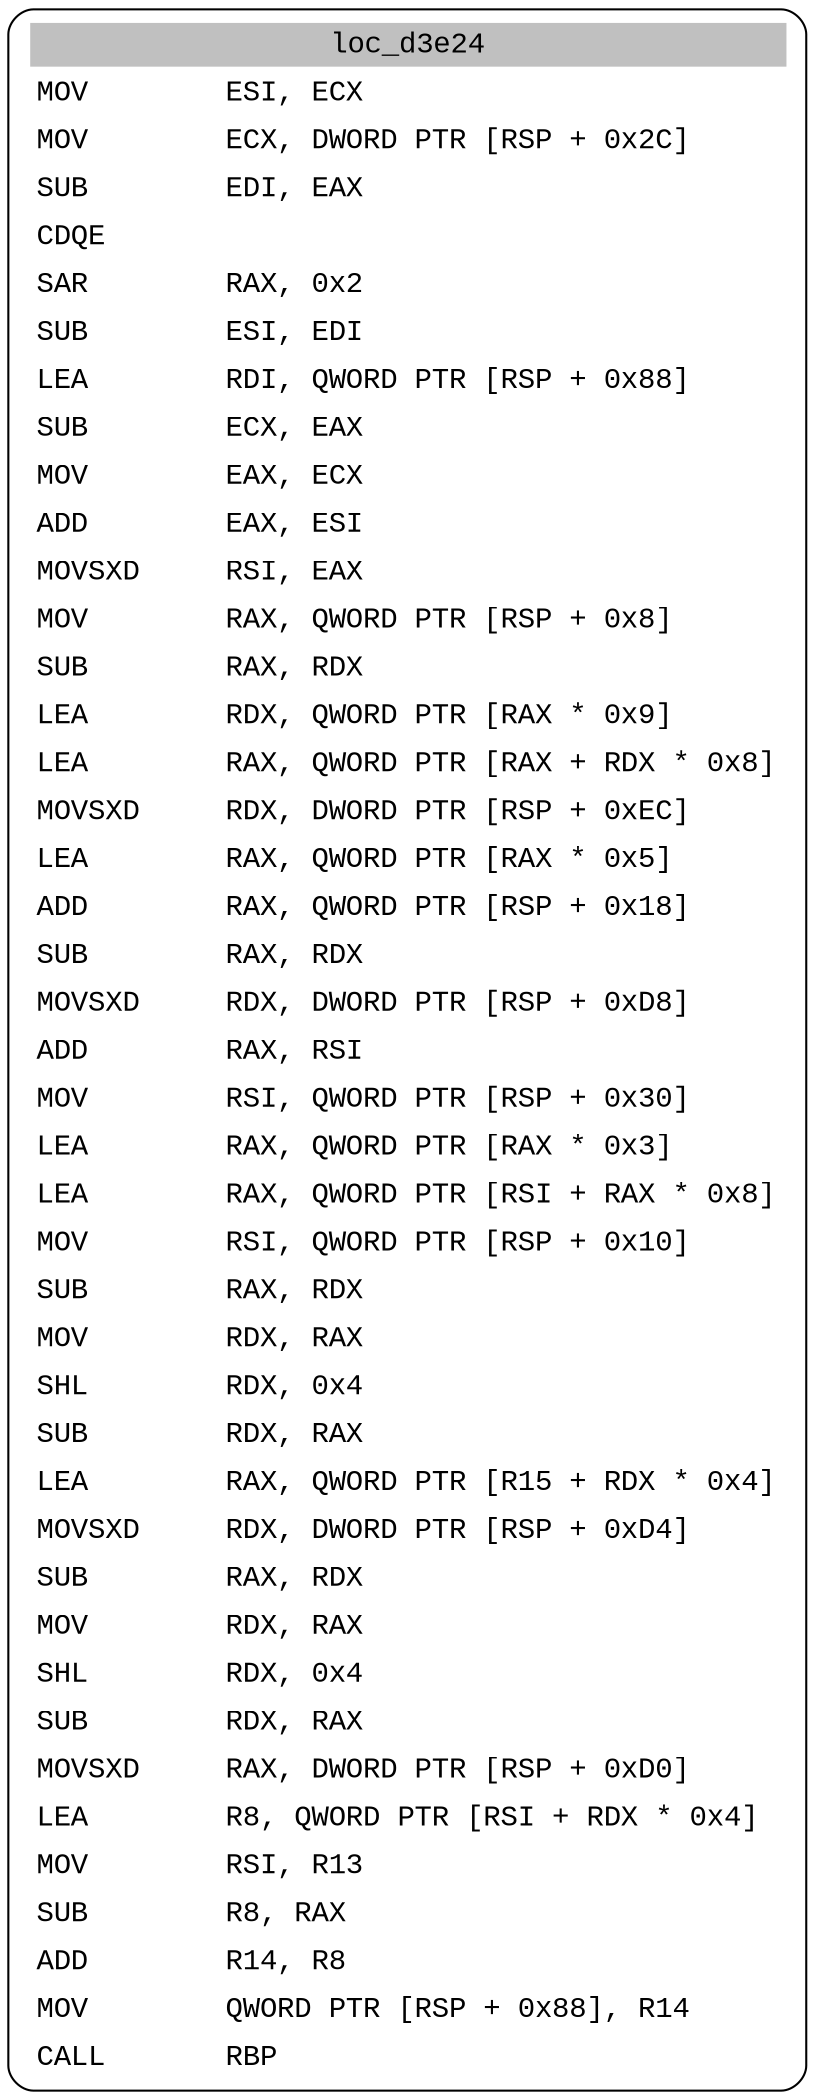 digraph asm_graph {
1941 [
shape="Mrecord" fontname="Courier New"label =<<table border="0" cellborder="0" cellpadding="3"><tr><td align="center" colspan="2" bgcolor="grey">loc_d3e24</td></tr><tr><td align="left">MOV        ESI, ECX</td></tr><tr><td align="left">MOV        ECX, DWORD PTR [RSP + 0x2C]</td></tr><tr><td align="left">SUB        EDI, EAX</td></tr><tr><td align="left">CDQE       </td></tr><tr><td align="left">SAR        RAX, 0x2</td></tr><tr><td align="left">SUB        ESI, EDI</td></tr><tr><td align="left">LEA        RDI, QWORD PTR [RSP + 0x88]</td></tr><tr><td align="left">SUB        ECX, EAX</td></tr><tr><td align="left">MOV        EAX, ECX</td></tr><tr><td align="left">ADD        EAX, ESI</td></tr><tr><td align="left">MOVSXD     RSI, EAX</td></tr><tr><td align="left">MOV        RAX, QWORD PTR [RSP + 0x8]</td></tr><tr><td align="left">SUB        RAX, RDX</td></tr><tr><td align="left">LEA        RDX, QWORD PTR [RAX * 0x9]</td></tr><tr><td align="left">LEA        RAX, QWORD PTR [RAX + RDX * 0x8]</td></tr><tr><td align="left">MOVSXD     RDX, DWORD PTR [RSP + 0xEC]</td></tr><tr><td align="left">LEA        RAX, QWORD PTR [RAX * 0x5]</td></tr><tr><td align="left">ADD        RAX, QWORD PTR [RSP + 0x18]</td></tr><tr><td align="left">SUB        RAX, RDX</td></tr><tr><td align="left">MOVSXD     RDX, DWORD PTR [RSP + 0xD8]</td></tr><tr><td align="left">ADD        RAX, RSI</td></tr><tr><td align="left">MOV        RSI, QWORD PTR [RSP + 0x30]</td></tr><tr><td align="left">LEA        RAX, QWORD PTR [RAX * 0x3]</td></tr><tr><td align="left">LEA        RAX, QWORD PTR [RSI + RAX * 0x8]</td></tr><tr><td align="left">MOV        RSI, QWORD PTR [RSP + 0x10]</td></tr><tr><td align="left">SUB        RAX, RDX</td></tr><tr><td align="left">MOV        RDX, RAX</td></tr><tr><td align="left">SHL        RDX, 0x4</td></tr><tr><td align="left">SUB        RDX, RAX</td></tr><tr><td align="left">LEA        RAX, QWORD PTR [R15 + RDX * 0x4]</td></tr><tr><td align="left">MOVSXD     RDX, DWORD PTR [RSP + 0xD4]</td></tr><tr><td align="left">SUB        RAX, RDX</td></tr><tr><td align="left">MOV        RDX, RAX</td></tr><tr><td align="left">SHL        RDX, 0x4</td></tr><tr><td align="left">SUB        RDX, RAX</td></tr><tr><td align="left">MOVSXD     RAX, DWORD PTR [RSP + 0xD0]</td></tr><tr><td align="left">LEA        R8, QWORD PTR [RSI + RDX * 0x4]</td></tr><tr><td align="left">MOV        RSI, R13</td></tr><tr><td align="left">SUB        R8, RAX</td></tr><tr><td align="left">ADD        R14, R8</td></tr><tr><td align="left">MOV        QWORD PTR [RSP + 0x88], R14</td></tr><tr><td align="left">CALL       RBP</td></tr></table>> ];
}